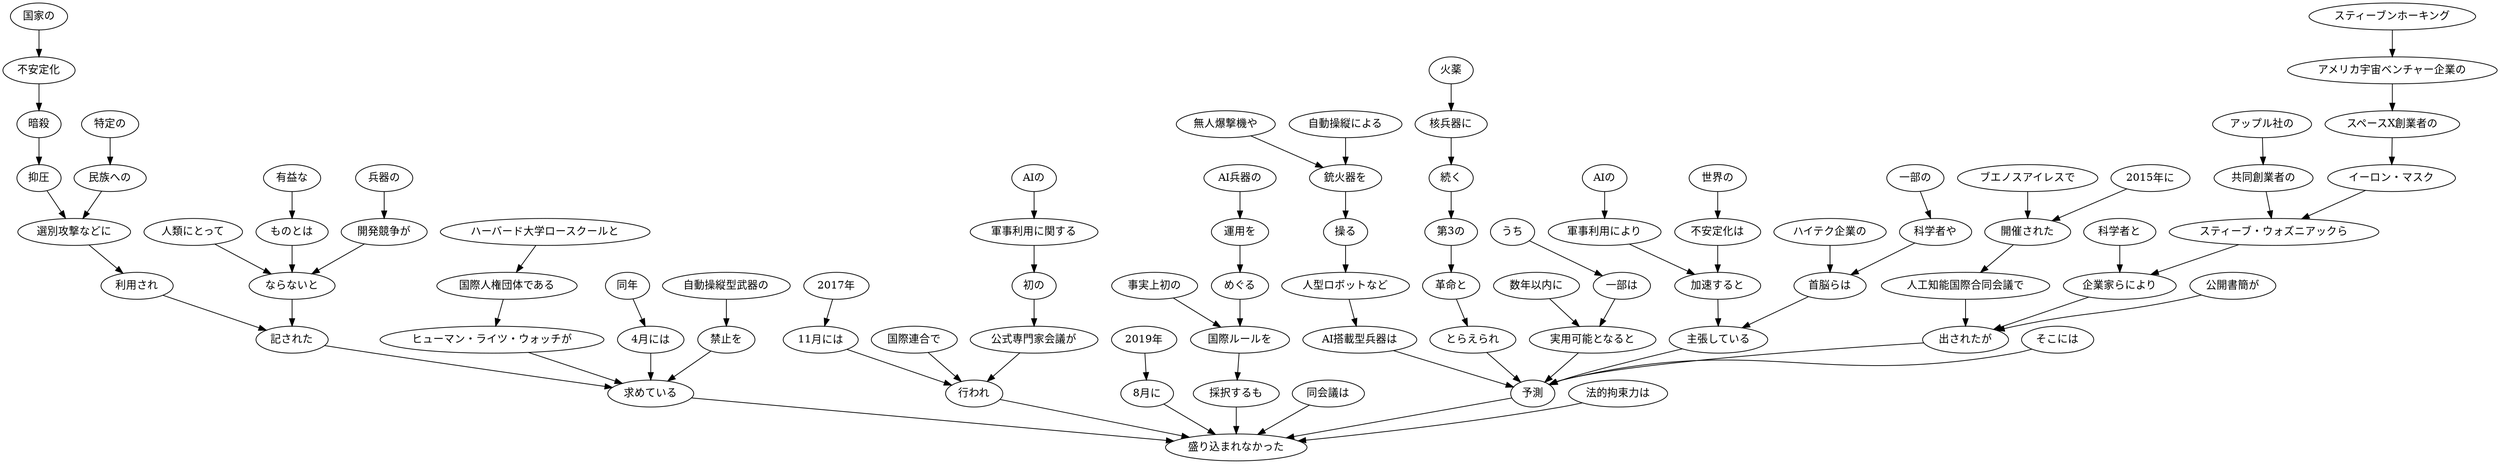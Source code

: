 // ans44
digraph {
	0 [label="一部の"]
	1 [label="科学者や"]
	0 -> 1
	1 [label="科学者や"]
	3 [label="首脳らは"]
	1 -> 3
	2 [label="ハイテク企業の"]
	3 [label="首脳らは"]
	2 -> 3
	3 [label="首脳らは"]
	9 [label="主張している"]
	3 -> 9
	4 [label="AIの"]
	5 [label="軍事利用により"]
	4 -> 5
	5 [label="軍事利用により"]
	8 [label="加速すると"]
	5 -> 8
	6 [label="世界の"]
	7 [label="不安定化は"]
	6 -> 7
	7 [label="不安定化は"]
	8 [label="加速すると"]
	7 -> 8
	8 [label="加速すると"]
	9 [label="主張している"]
	8 -> 9
	9 [label="主張している"]
	42 [label="予測"]
	9 -> 42
	10 [label="2015年に"]
	12 [label="開催された"]
	10 -> 12
	11 [label="ブエノスアイレスで"]
	12 [label="開催された"]
	11 -> 12
	12 [label="開催された"]
	13 [label="人工知能国際合同会議で"]
	12 -> 13
	13 [label="人工知能国際合同会議で"]
	24 [label="出されたが"]
	13 -> 24
	14 [label="スティーブンホーキング"]
	15 [label="アメリカ宇宙ベンチャー企業の"]
	14 -> 15
	15 [label="アメリカ宇宙ベンチャー企業の"]
	16 [label="スペースX創業者の"]
	15 -> 16
	16 [label="スペースX創業者の"]
	17 [label="イーロン・マスク"]
	16 -> 17
	17 [label="イーロン・マスク"]
	20 [label="スティーブ・ウォズニアックら"]
	17 -> 20
	18 [label="アップル社の"]
	19 [label="共同創業者の"]
	18 -> 19
	19 [label="共同創業者の"]
	20 [label="スティーブ・ウォズニアックら"]
	19 -> 20
	20 [label="スティーブ・ウォズニアックら"]
	22 [label="企業家らにより"]
	20 -> 22
	21 [label="科学者と"]
	22 [label="企業家らにより"]
	21 -> 22
	22 [label="企業家らにより"]
	24 [label="出されたが"]
	22 -> 24
	23 [label="公開書簡が"]
	24 [label="出されたが"]
	23 -> 24
	24 [label="出されたが"]
	42 [label="予測"]
	24 -> 42
	25 [label="そこには"]
	42 [label="予測"]
	25 -> 42
	26 [label="自動操縦による"]
	28 [label="銃火器を"]
	26 -> 28
	27 [label="無人爆撃機や"]
	28 [label="銃火器を"]
	27 -> 28
	28 [label="銃火器を"]
	29 [label="操る"]
	28 -> 29
	29 [label="操る"]
	30 [label="人型ロボットなど"]
	29 -> 30
	30 [label="人型ロボットなど"]
	31 [label="AI搭載型兵器は"]
	30 -> 31
	31 [label="AI搭載型兵器は"]
	42 [label="予測"]
	31 -> 42
	32 [label="火薬"]
	33 [label="核兵器に"]
	32 -> 33
	33 [label="核兵器に"]
	34 [label="続く"]
	33 -> 34
	34 [label="続く"]
	35 [label="第3の"]
	34 -> 35
	35 [label="第3の"]
	36 [label="革命と"]
	35 -> 36
	36 [label="革命と"]
	37 [label="とらえられ"]
	36 -> 37
	37 [label="とらえられ"]
	42 [label="予測"]
	37 -> 42
	38 [label="うち"]
	39 [label="一部は"]
	38 -> 39
	39 [label="一部は"]
	41 [label="実用可能となると"]
	39 -> 41
	40 [label="数年以内に"]
	41 [label="実用可能となると"]
	40 -> 41
	41 [label="実用可能となると"]
	42 [label="予測"]
	41 -> 42
	42 [label="予測"]
	84 [label="盛り込まれなかった"]
	42 -> 84
	43 [label="国家の"]
	44 [label="不安定化"]
	43 -> 44
	44 [label="不安定化"]
	45 [label="暗殺"]
	44 -> 45
	45 [label="暗殺"]
	46 [label="抑圧"]
	45 -> 46
	46 [label="抑圧"]
	49 [label="選別攻撃などに"]
	46 -> 49
	47 [label="特定の"]
	48 [label="民族への"]
	47 -> 48
	48 [label="民族への"]
	49 [label="選別攻撃などに"]
	48 -> 49
	49 [label="選別攻撃などに"]
	50 [label="利用され"]
	49 -> 50
	50 [label="利用され"]
	57 [label="記された"]
	50 -> 57
	51 [label="兵器の"]
	52 [label="開発競争が"]
	51 -> 52
	52 [label="開発競争が"]
	56 [label="ならないと"]
	52 -> 56
	53 [label="人類にとって"]
	56 [label="ならないと"]
	53 -> 56
	54 [label="有益な"]
	55 [label="ものとは"]
	54 -> 55
	55 [label="ものとは"]
	56 [label="ならないと"]
	55 -> 56
	56 [label="ならないと"]
	57 [label="記された"]
	56 -> 57
	57 [label="記された"]
	65 [label="求めている"]
	57 -> 65
	58 [label="同年"]
	59 [label="4月には"]
	58 -> 59
	59 [label="4月には"]
	65 [label="求めている"]
	59 -> 65
	60 [label="ハーバード大学ロースクールと"]
	61 [label="国際人権団体である"]
	60 -> 61
	61 [label="国際人権団体である"]
	62 [label="ヒューマン・ライツ・ウォッチが"]
	61 -> 62
	62 [label="ヒューマン・ライツ・ウォッチが"]
	65 [label="求めている"]
	62 -> 65
	63 [label="自動操縦型武器の"]
	64 [label="禁止を"]
	63 -> 64
	64 [label="禁止を"]
	65 [label="求めている"]
	64 -> 65
	65 [label="求めている"]
	84 [label="盛り込まれなかった"]
	65 -> 84
	66 [label="2017年"]
	67 [label="11月には"]
	66 -> 67
	67 [label="11月には"]
	73 [label="行われ"]
	67 -> 73
	68 [label="国際連合で"]
	73 [label="行われ"]
	68 -> 73
	69 [label="AIの"]
	70 [label="軍事利用に関する"]
	69 -> 70
	70 [label="軍事利用に関する"]
	71 [label="初の"]
	70 -> 71
	71 [label="初の"]
	72 [label="公式専門家会議が"]
	71 -> 72
	72 [label="公式専門家会議が"]
	73 [label="行われ"]
	72 -> 73
	73 [label="行われ"]
	84 [label="盛り込まれなかった"]
	73 -> 84
	74 [label="2019年"]
	75 [label="8月に"]
	74 -> 75
	75 [label="8月に"]
	84 [label="盛り込まれなかった"]
	75 -> 84
	76 [label="同会議は"]
	84 [label="盛り込まれなかった"]
	76 -> 84
	77 [label="AI兵器の"]
	78 [label="運用を"]
	77 -> 78
	78 [label="運用を"]
	79 [label="めぐる"]
	78 -> 79
	79 [label="めぐる"]
	81 [label="国際ルールを"]
	79 -> 81
	80 [label="事実上初の"]
	81 [label="国際ルールを"]
	80 -> 81
	81 [label="国際ルールを"]
	82 [label="採択するも"]
	81 -> 82
	82 [label="採択するも"]
	84 [label="盛り込まれなかった"]
	82 -> 84
	83 [label="法的拘束力は"]
	84 [label="盛り込まれなかった"]
	83 -> 84
}
